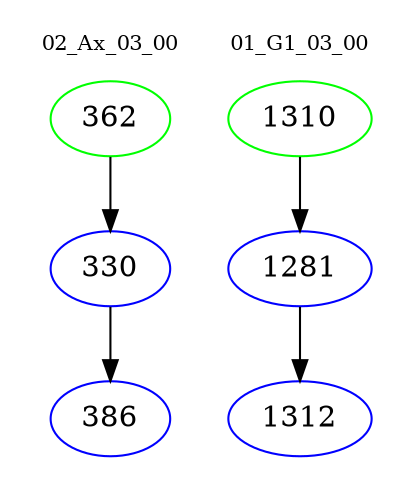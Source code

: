 digraph{
subgraph cluster_0 {
color = white
label = "02_Ax_03_00";
fontsize=10;
T0_362 [label="362", color="green"]
T0_362 -> T0_330 [color="black"]
T0_330 [label="330", color="blue"]
T0_330 -> T0_386 [color="black"]
T0_386 [label="386", color="blue"]
}
subgraph cluster_1 {
color = white
label = "01_G1_03_00";
fontsize=10;
T1_1310 [label="1310", color="green"]
T1_1310 -> T1_1281 [color="black"]
T1_1281 [label="1281", color="blue"]
T1_1281 -> T1_1312 [color="black"]
T1_1312 [label="1312", color="blue"]
}
}
